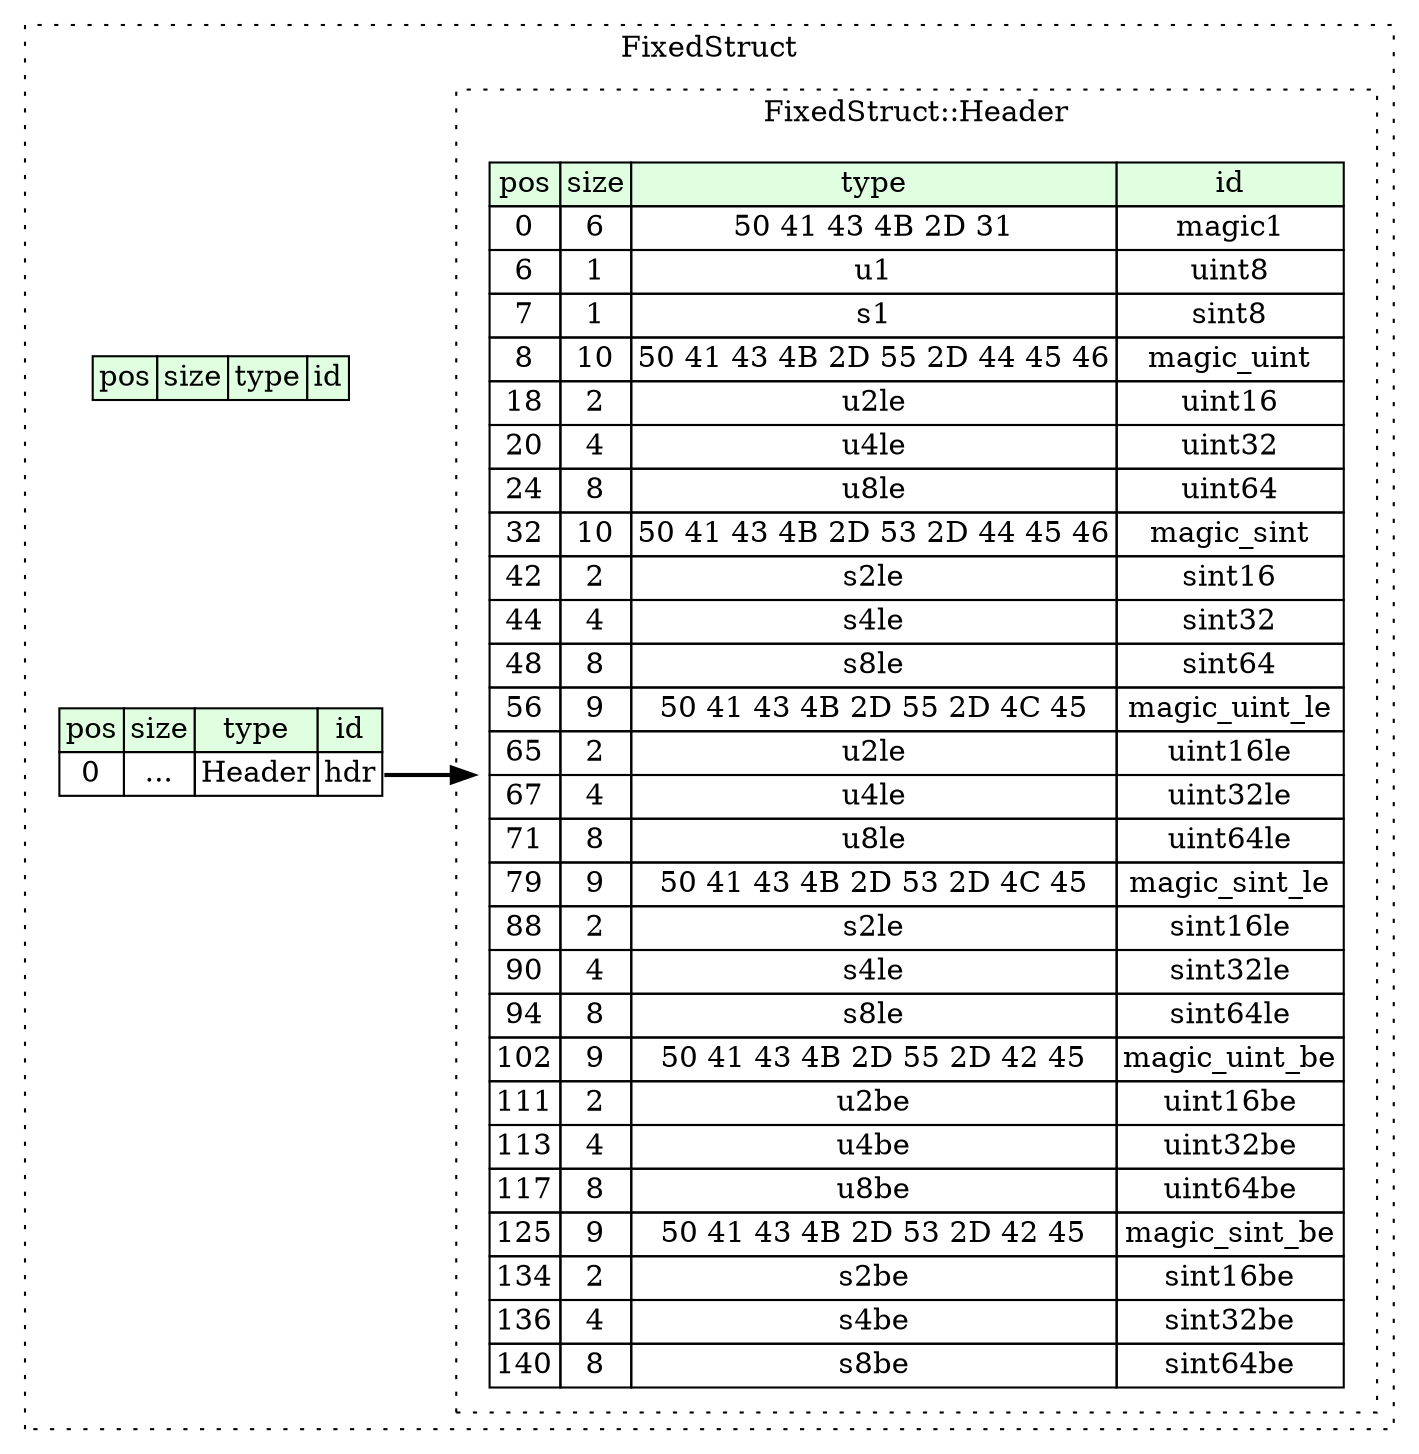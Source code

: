 digraph {
	rankdir=LR;
	node [shape=plaintext];
	subgraph cluster__fixed_struct {
		label="FixedStruct";
		graph[style=dotted];

		fixed_struct__seq [label=<<TABLE BORDER="0" CELLBORDER="1" CELLSPACING="0">
			<TR><TD BGCOLOR="#E0FFE0">pos</TD><TD BGCOLOR="#E0FFE0">size</TD><TD BGCOLOR="#E0FFE0">type</TD><TD BGCOLOR="#E0FFE0">id</TD></TR>
		</TABLE>>];
		fixed_struct__inst__hdr [label=<<TABLE BORDER="0" CELLBORDER="1" CELLSPACING="0">
			<TR><TD BGCOLOR="#E0FFE0">pos</TD><TD BGCOLOR="#E0FFE0">size</TD><TD BGCOLOR="#E0FFE0">type</TD><TD BGCOLOR="#E0FFE0">id</TD></TR>
			<TR><TD PORT="hdr_pos">0</TD><TD PORT="hdr_size">...</TD><TD>Header</TD><TD PORT="hdr_type">hdr</TD></TR>
		</TABLE>>];
		subgraph cluster__header {
			label="FixedStruct::Header";
			graph[style=dotted];

			header__seq [label=<<TABLE BORDER="0" CELLBORDER="1" CELLSPACING="0">
				<TR><TD BGCOLOR="#E0FFE0">pos</TD><TD BGCOLOR="#E0FFE0">size</TD><TD BGCOLOR="#E0FFE0">type</TD><TD BGCOLOR="#E0FFE0">id</TD></TR>
				<TR><TD PORT="magic1_pos">0</TD><TD PORT="magic1_size">6</TD><TD>50 41 43 4B 2D 31</TD><TD PORT="magic1_type">magic1</TD></TR>
				<TR><TD PORT="uint8_pos">6</TD><TD PORT="uint8_size">1</TD><TD>u1</TD><TD PORT="uint8_type">uint8</TD></TR>
				<TR><TD PORT="sint8_pos">7</TD><TD PORT="sint8_size">1</TD><TD>s1</TD><TD PORT="sint8_type">sint8</TD></TR>
				<TR><TD PORT="magic_uint_pos">8</TD><TD PORT="magic_uint_size">10</TD><TD>50 41 43 4B 2D 55 2D 44 45 46</TD><TD PORT="magic_uint_type">magic_uint</TD></TR>
				<TR><TD PORT="uint16_pos">18</TD><TD PORT="uint16_size">2</TD><TD>u2le</TD><TD PORT="uint16_type">uint16</TD></TR>
				<TR><TD PORT="uint32_pos">20</TD><TD PORT="uint32_size">4</TD><TD>u4le</TD><TD PORT="uint32_type">uint32</TD></TR>
				<TR><TD PORT="uint64_pos">24</TD><TD PORT="uint64_size">8</TD><TD>u8le</TD><TD PORT="uint64_type">uint64</TD></TR>
				<TR><TD PORT="magic_sint_pos">32</TD><TD PORT="magic_sint_size">10</TD><TD>50 41 43 4B 2D 53 2D 44 45 46</TD><TD PORT="magic_sint_type">magic_sint</TD></TR>
				<TR><TD PORT="sint16_pos">42</TD><TD PORT="sint16_size">2</TD><TD>s2le</TD><TD PORT="sint16_type">sint16</TD></TR>
				<TR><TD PORT="sint32_pos">44</TD><TD PORT="sint32_size">4</TD><TD>s4le</TD><TD PORT="sint32_type">sint32</TD></TR>
				<TR><TD PORT="sint64_pos">48</TD><TD PORT="sint64_size">8</TD><TD>s8le</TD><TD PORT="sint64_type">sint64</TD></TR>
				<TR><TD PORT="magic_uint_le_pos">56</TD><TD PORT="magic_uint_le_size">9</TD><TD>50 41 43 4B 2D 55 2D 4C 45</TD><TD PORT="magic_uint_le_type">magic_uint_le</TD></TR>
				<TR><TD PORT="uint16le_pos">65</TD><TD PORT="uint16le_size">2</TD><TD>u2le</TD><TD PORT="uint16le_type">uint16le</TD></TR>
				<TR><TD PORT="uint32le_pos">67</TD><TD PORT="uint32le_size">4</TD><TD>u4le</TD><TD PORT="uint32le_type">uint32le</TD></TR>
				<TR><TD PORT="uint64le_pos">71</TD><TD PORT="uint64le_size">8</TD><TD>u8le</TD><TD PORT="uint64le_type">uint64le</TD></TR>
				<TR><TD PORT="magic_sint_le_pos">79</TD><TD PORT="magic_sint_le_size">9</TD><TD>50 41 43 4B 2D 53 2D 4C 45</TD><TD PORT="magic_sint_le_type">magic_sint_le</TD></TR>
				<TR><TD PORT="sint16le_pos">88</TD><TD PORT="sint16le_size">2</TD><TD>s2le</TD><TD PORT="sint16le_type">sint16le</TD></TR>
				<TR><TD PORT="sint32le_pos">90</TD><TD PORT="sint32le_size">4</TD><TD>s4le</TD><TD PORT="sint32le_type">sint32le</TD></TR>
				<TR><TD PORT="sint64le_pos">94</TD><TD PORT="sint64le_size">8</TD><TD>s8le</TD><TD PORT="sint64le_type">sint64le</TD></TR>
				<TR><TD PORT="magic_uint_be_pos">102</TD><TD PORT="magic_uint_be_size">9</TD><TD>50 41 43 4B 2D 55 2D 42 45</TD><TD PORT="magic_uint_be_type">magic_uint_be</TD></TR>
				<TR><TD PORT="uint16be_pos">111</TD><TD PORT="uint16be_size">2</TD><TD>u2be</TD><TD PORT="uint16be_type">uint16be</TD></TR>
				<TR><TD PORT="uint32be_pos">113</TD><TD PORT="uint32be_size">4</TD><TD>u4be</TD><TD PORT="uint32be_type">uint32be</TD></TR>
				<TR><TD PORT="uint64be_pos">117</TD><TD PORT="uint64be_size">8</TD><TD>u8be</TD><TD PORT="uint64be_type">uint64be</TD></TR>
				<TR><TD PORT="magic_sint_be_pos">125</TD><TD PORT="magic_sint_be_size">9</TD><TD>50 41 43 4B 2D 53 2D 42 45</TD><TD PORT="magic_sint_be_type">magic_sint_be</TD></TR>
				<TR><TD PORT="sint16be_pos">134</TD><TD PORT="sint16be_size">2</TD><TD>s2be</TD><TD PORT="sint16be_type">sint16be</TD></TR>
				<TR><TD PORT="sint32be_pos">136</TD><TD PORT="sint32be_size">4</TD><TD>s4be</TD><TD PORT="sint32be_type">sint32be</TD></TR>
				<TR><TD PORT="sint64be_pos">140</TD><TD PORT="sint64be_size">8</TD><TD>s8be</TD><TD PORT="sint64be_type">sint64be</TD></TR>
			</TABLE>>];
		}
	}
	fixed_struct__inst__hdr:hdr_type -> header__seq [style=bold];
}
